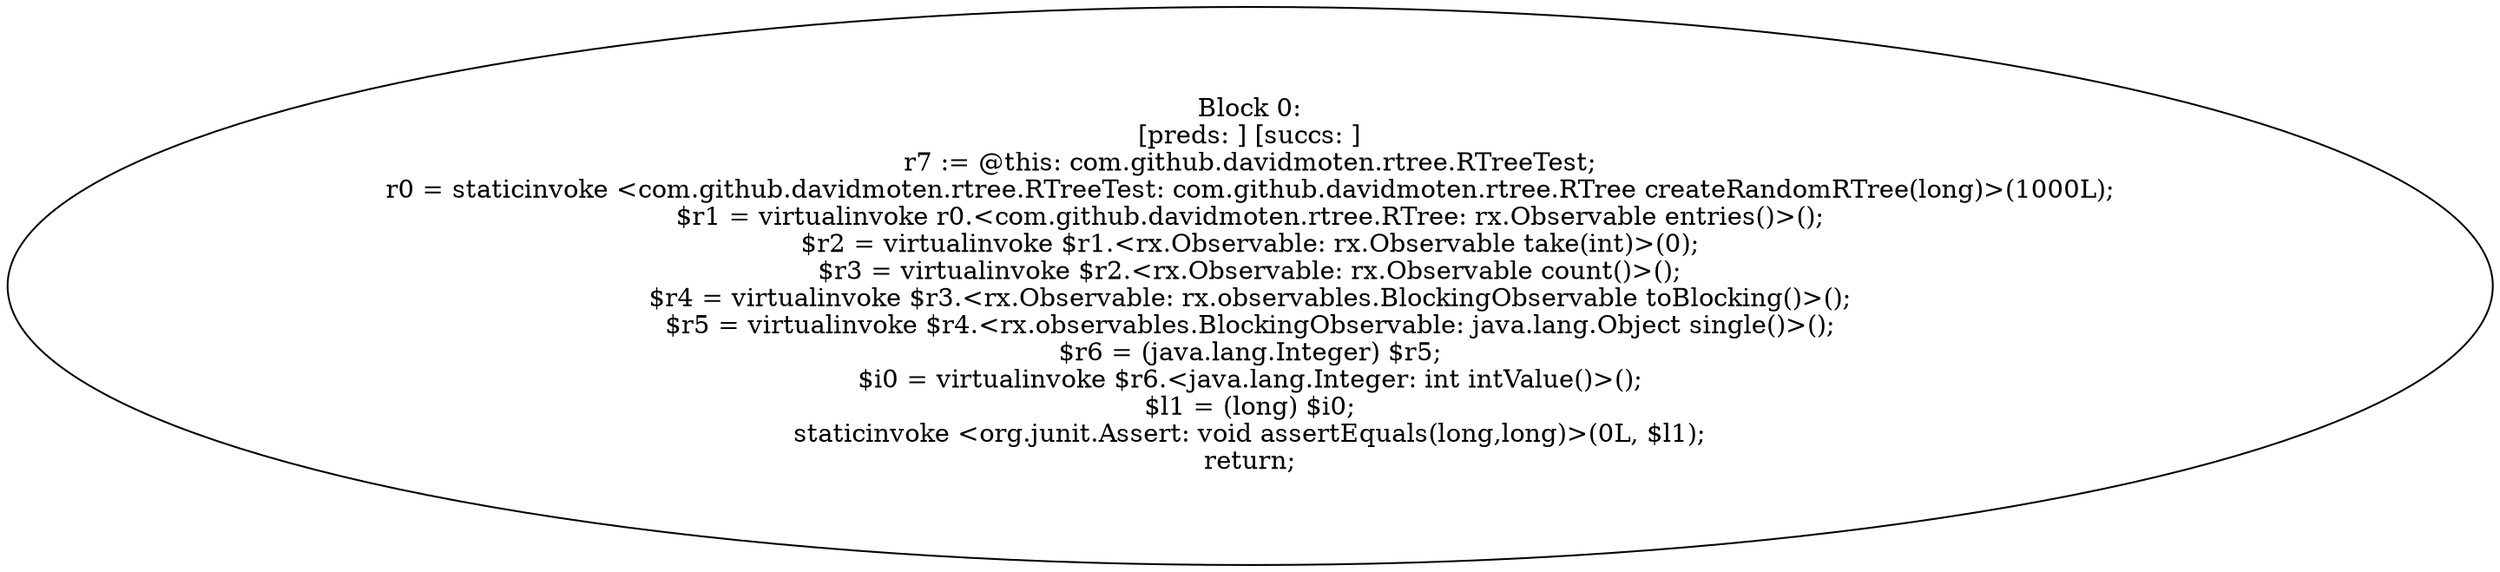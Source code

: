 digraph "unitGraph" {
    "Block 0:
[preds: ] [succs: ]
r7 := @this: com.github.davidmoten.rtree.RTreeTest;
r0 = staticinvoke <com.github.davidmoten.rtree.RTreeTest: com.github.davidmoten.rtree.RTree createRandomRTree(long)>(1000L);
$r1 = virtualinvoke r0.<com.github.davidmoten.rtree.RTree: rx.Observable entries()>();
$r2 = virtualinvoke $r1.<rx.Observable: rx.Observable take(int)>(0);
$r3 = virtualinvoke $r2.<rx.Observable: rx.Observable count()>();
$r4 = virtualinvoke $r3.<rx.Observable: rx.observables.BlockingObservable toBlocking()>();
$r5 = virtualinvoke $r4.<rx.observables.BlockingObservable: java.lang.Object single()>();
$r6 = (java.lang.Integer) $r5;
$i0 = virtualinvoke $r6.<java.lang.Integer: int intValue()>();
$l1 = (long) $i0;
staticinvoke <org.junit.Assert: void assertEquals(long,long)>(0L, $l1);
return;
"
}
